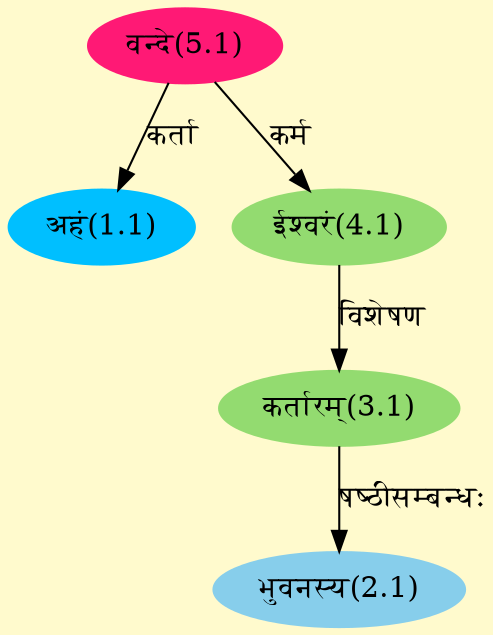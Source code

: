 digraph G{
rankdir=BT;
 compound=true;
 bgcolor="lemonchiffon1";
Node1_1 [style=filled, color="#00BFFF" label = "अहं(1.1)"]
Node5_1 [style=filled, color="#FF1975" label = "वन्दे(5.1)"]
Node2_1 [style=filled, color="#87CEEB" label = "भुवनस्य(2.1)"]
Node3_1 [style=filled, color="#93DB70" label = "कर्तारम्(3.1)"]
Node4_1 [style=filled, color="#93DB70" label = "ईश्वरं(4.1)"]
/* Start of Relations section */

Node1_1 -> Node5_1 [  label="कर्ता"  dir="back" ]
Node2_1 -> Node3_1 [  label="षष्ठीसम्बन्धः"  dir="back" ]
Node3_1 -> Node4_1 [  label="विशेषण"  dir="back" ]
Node4_1 -> Node5_1 [  label="कर्म"  dir="back" ]
}
